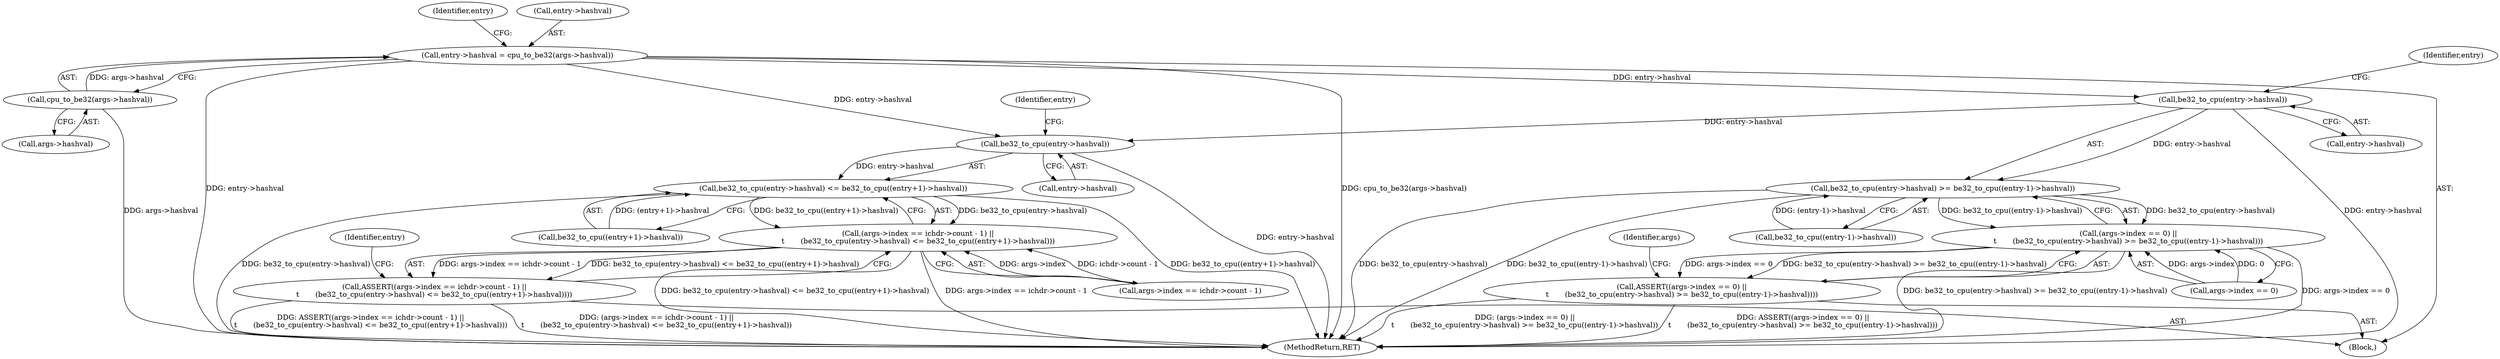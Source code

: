 digraph "0_linux_8275cdd0e7ac550dcce2b3ef6d2fb3b808c1ae59_2@pointer" {
"1000318" [label="(Call,entry->hashval = cpu_to_be32(args->hashval))"];
"1000322" [label="(Call,cpu_to_be32(args->hashval))"];
"1000394" [label="(Call,be32_to_cpu(entry->hashval))"];
"1000393" [label="(Call,be32_to_cpu(entry->hashval) >= be32_to_cpu((entry-1)->hashval))"];
"1000387" [label="(Call,(args->index == 0) ||\n\t       (be32_to_cpu(entry->hashval) >= be32_to_cpu((entry-1)->hashval)))"];
"1000386" [label="(Call,ASSERT((args->index == 0) ||\n\t       (be32_to_cpu(entry->hashval) >= be32_to_cpu((entry-1)->hashval))))"];
"1000416" [label="(Call,be32_to_cpu(entry->hashval))"];
"1000415" [label="(Call,be32_to_cpu(entry->hashval) <= be32_to_cpu((entry+1)->hashval))"];
"1000405" [label="(Call,(args->index == ichdr->count - 1) ||\n\t       (be32_to_cpu(entry->hashval) <= be32_to_cpu((entry+1)->hashval)))"];
"1000404" [label="(Call,ASSERT((args->index == ichdr->count - 1) ||\n\t       (be32_to_cpu(entry->hashval) <= be32_to_cpu((entry+1)->hashval))))"];
"1000393" [label="(Call,be32_to_cpu(entry->hashval) >= be32_to_cpu((entry-1)->hashval))"];
"1000388" [label="(Call,args->index == 0)"];
"1000398" [label="(Call,be32_to_cpu((entry-1)->hashval))"];
"1000417" [label="(Call,entry->hashval)"];
"1000328" [label="(Identifier,entry)"];
"1000394" [label="(Call,be32_to_cpu(entry->hashval))"];
"1000323" [label="(Call,args->hashval)"];
"1000404" [label="(Call,ASSERT((args->index == ichdr->count - 1) ||\n\t       (be32_to_cpu(entry->hashval) <= be32_to_cpu((entry+1)->hashval))))"];
"1000387" [label="(Call,(args->index == 0) ||\n\t       (be32_to_cpu(entry->hashval) >= be32_to_cpu((entry-1)->hashval)))"];
"1000395" [label="(Call,entry->hashval)"];
"1000319" [label="(Call,entry->hashval)"];
"1000401" [label="(Identifier,entry)"];
"1000405" [label="(Call,(args->index == ichdr->count - 1) ||\n\t       (be32_to_cpu(entry->hashval) <= be32_to_cpu((entry+1)->hashval)))"];
"1000110" [label="(Block,)"];
"1000415" [label="(Call,be32_to_cpu(entry->hashval) <= be32_to_cpu((entry+1)->hashval))"];
"1000423" [label="(Identifier,entry)"];
"1000420" [label="(Call,be32_to_cpu((entry+1)->hashval))"];
"1000386" [label="(Call,ASSERT((args->index == 0) ||\n\t       (be32_to_cpu(entry->hashval) >= be32_to_cpu((entry-1)->hashval))))"];
"1000408" [label="(Identifier,args)"];
"1000318" [label="(Call,entry->hashval = cpu_to_be32(args->hashval))"];
"1000416" [label="(Call,be32_to_cpu(entry->hashval))"];
"1000662" [label="(MethodReturn,RET)"];
"1000429" [label="(Identifier,entry)"];
"1000406" [label="(Call,args->index == ichdr->count - 1)"];
"1000322" [label="(Call,cpu_to_be32(args->hashval))"];
"1000318" -> "1000110"  [label="AST: "];
"1000318" -> "1000322"  [label="CFG: "];
"1000319" -> "1000318"  [label="AST: "];
"1000322" -> "1000318"  [label="AST: "];
"1000328" -> "1000318"  [label="CFG: "];
"1000318" -> "1000662"  [label="DDG: entry->hashval"];
"1000318" -> "1000662"  [label="DDG: cpu_to_be32(args->hashval)"];
"1000322" -> "1000318"  [label="DDG: args->hashval"];
"1000318" -> "1000394"  [label="DDG: entry->hashval"];
"1000318" -> "1000416"  [label="DDG: entry->hashval"];
"1000322" -> "1000323"  [label="CFG: "];
"1000323" -> "1000322"  [label="AST: "];
"1000322" -> "1000662"  [label="DDG: args->hashval"];
"1000394" -> "1000393"  [label="AST: "];
"1000394" -> "1000395"  [label="CFG: "];
"1000395" -> "1000394"  [label="AST: "];
"1000401" -> "1000394"  [label="CFG: "];
"1000394" -> "1000662"  [label="DDG: entry->hashval"];
"1000394" -> "1000393"  [label="DDG: entry->hashval"];
"1000394" -> "1000416"  [label="DDG: entry->hashval"];
"1000393" -> "1000387"  [label="AST: "];
"1000393" -> "1000398"  [label="CFG: "];
"1000398" -> "1000393"  [label="AST: "];
"1000387" -> "1000393"  [label="CFG: "];
"1000393" -> "1000662"  [label="DDG: be32_to_cpu(entry->hashval)"];
"1000393" -> "1000662"  [label="DDG: be32_to_cpu((entry-1)->hashval)"];
"1000393" -> "1000387"  [label="DDG: be32_to_cpu(entry->hashval)"];
"1000393" -> "1000387"  [label="DDG: be32_to_cpu((entry-1)->hashval)"];
"1000398" -> "1000393"  [label="DDG: (entry-1)->hashval"];
"1000387" -> "1000386"  [label="AST: "];
"1000387" -> "1000388"  [label="CFG: "];
"1000388" -> "1000387"  [label="AST: "];
"1000386" -> "1000387"  [label="CFG: "];
"1000387" -> "1000662"  [label="DDG: be32_to_cpu(entry->hashval) >= be32_to_cpu((entry-1)->hashval)"];
"1000387" -> "1000662"  [label="DDG: args->index == 0"];
"1000387" -> "1000386"  [label="DDG: args->index == 0"];
"1000387" -> "1000386"  [label="DDG: be32_to_cpu(entry->hashval) >= be32_to_cpu((entry-1)->hashval)"];
"1000388" -> "1000387"  [label="DDG: args->index"];
"1000388" -> "1000387"  [label="DDG: 0"];
"1000386" -> "1000110"  [label="AST: "];
"1000408" -> "1000386"  [label="CFG: "];
"1000386" -> "1000662"  [label="DDG: (args->index == 0) ||\n\t       (be32_to_cpu(entry->hashval) >= be32_to_cpu((entry-1)->hashval))"];
"1000386" -> "1000662"  [label="DDG: ASSERT((args->index == 0) ||\n\t       (be32_to_cpu(entry->hashval) >= be32_to_cpu((entry-1)->hashval)))"];
"1000416" -> "1000415"  [label="AST: "];
"1000416" -> "1000417"  [label="CFG: "];
"1000417" -> "1000416"  [label="AST: "];
"1000423" -> "1000416"  [label="CFG: "];
"1000416" -> "1000662"  [label="DDG: entry->hashval"];
"1000416" -> "1000415"  [label="DDG: entry->hashval"];
"1000415" -> "1000405"  [label="AST: "];
"1000415" -> "1000420"  [label="CFG: "];
"1000420" -> "1000415"  [label="AST: "];
"1000405" -> "1000415"  [label="CFG: "];
"1000415" -> "1000662"  [label="DDG: be32_to_cpu((entry+1)->hashval)"];
"1000415" -> "1000662"  [label="DDG: be32_to_cpu(entry->hashval)"];
"1000415" -> "1000405"  [label="DDG: be32_to_cpu(entry->hashval)"];
"1000415" -> "1000405"  [label="DDG: be32_to_cpu((entry+1)->hashval)"];
"1000420" -> "1000415"  [label="DDG: (entry+1)->hashval"];
"1000405" -> "1000404"  [label="AST: "];
"1000405" -> "1000406"  [label="CFG: "];
"1000406" -> "1000405"  [label="AST: "];
"1000404" -> "1000405"  [label="CFG: "];
"1000405" -> "1000662"  [label="DDG: be32_to_cpu(entry->hashval) <= be32_to_cpu((entry+1)->hashval)"];
"1000405" -> "1000662"  [label="DDG: args->index == ichdr->count - 1"];
"1000405" -> "1000404"  [label="DDG: args->index == ichdr->count - 1"];
"1000405" -> "1000404"  [label="DDG: be32_to_cpu(entry->hashval) <= be32_to_cpu((entry+1)->hashval)"];
"1000406" -> "1000405"  [label="DDG: args->index"];
"1000406" -> "1000405"  [label="DDG: ichdr->count - 1"];
"1000404" -> "1000110"  [label="AST: "];
"1000429" -> "1000404"  [label="CFG: "];
"1000404" -> "1000662"  [label="DDG: (args->index == ichdr->count - 1) ||\n\t       (be32_to_cpu(entry->hashval) <= be32_to_cpu((entry+1)->hashval))"];
"1000404" -> "1000662"  [label="DDG: ASSERT((args->index == ichdr->count - 1) ||\n\t       (be32_to_cpu(entry->hashval) <= be32_to_cpu((entry+1)->hashval)))"];
}
